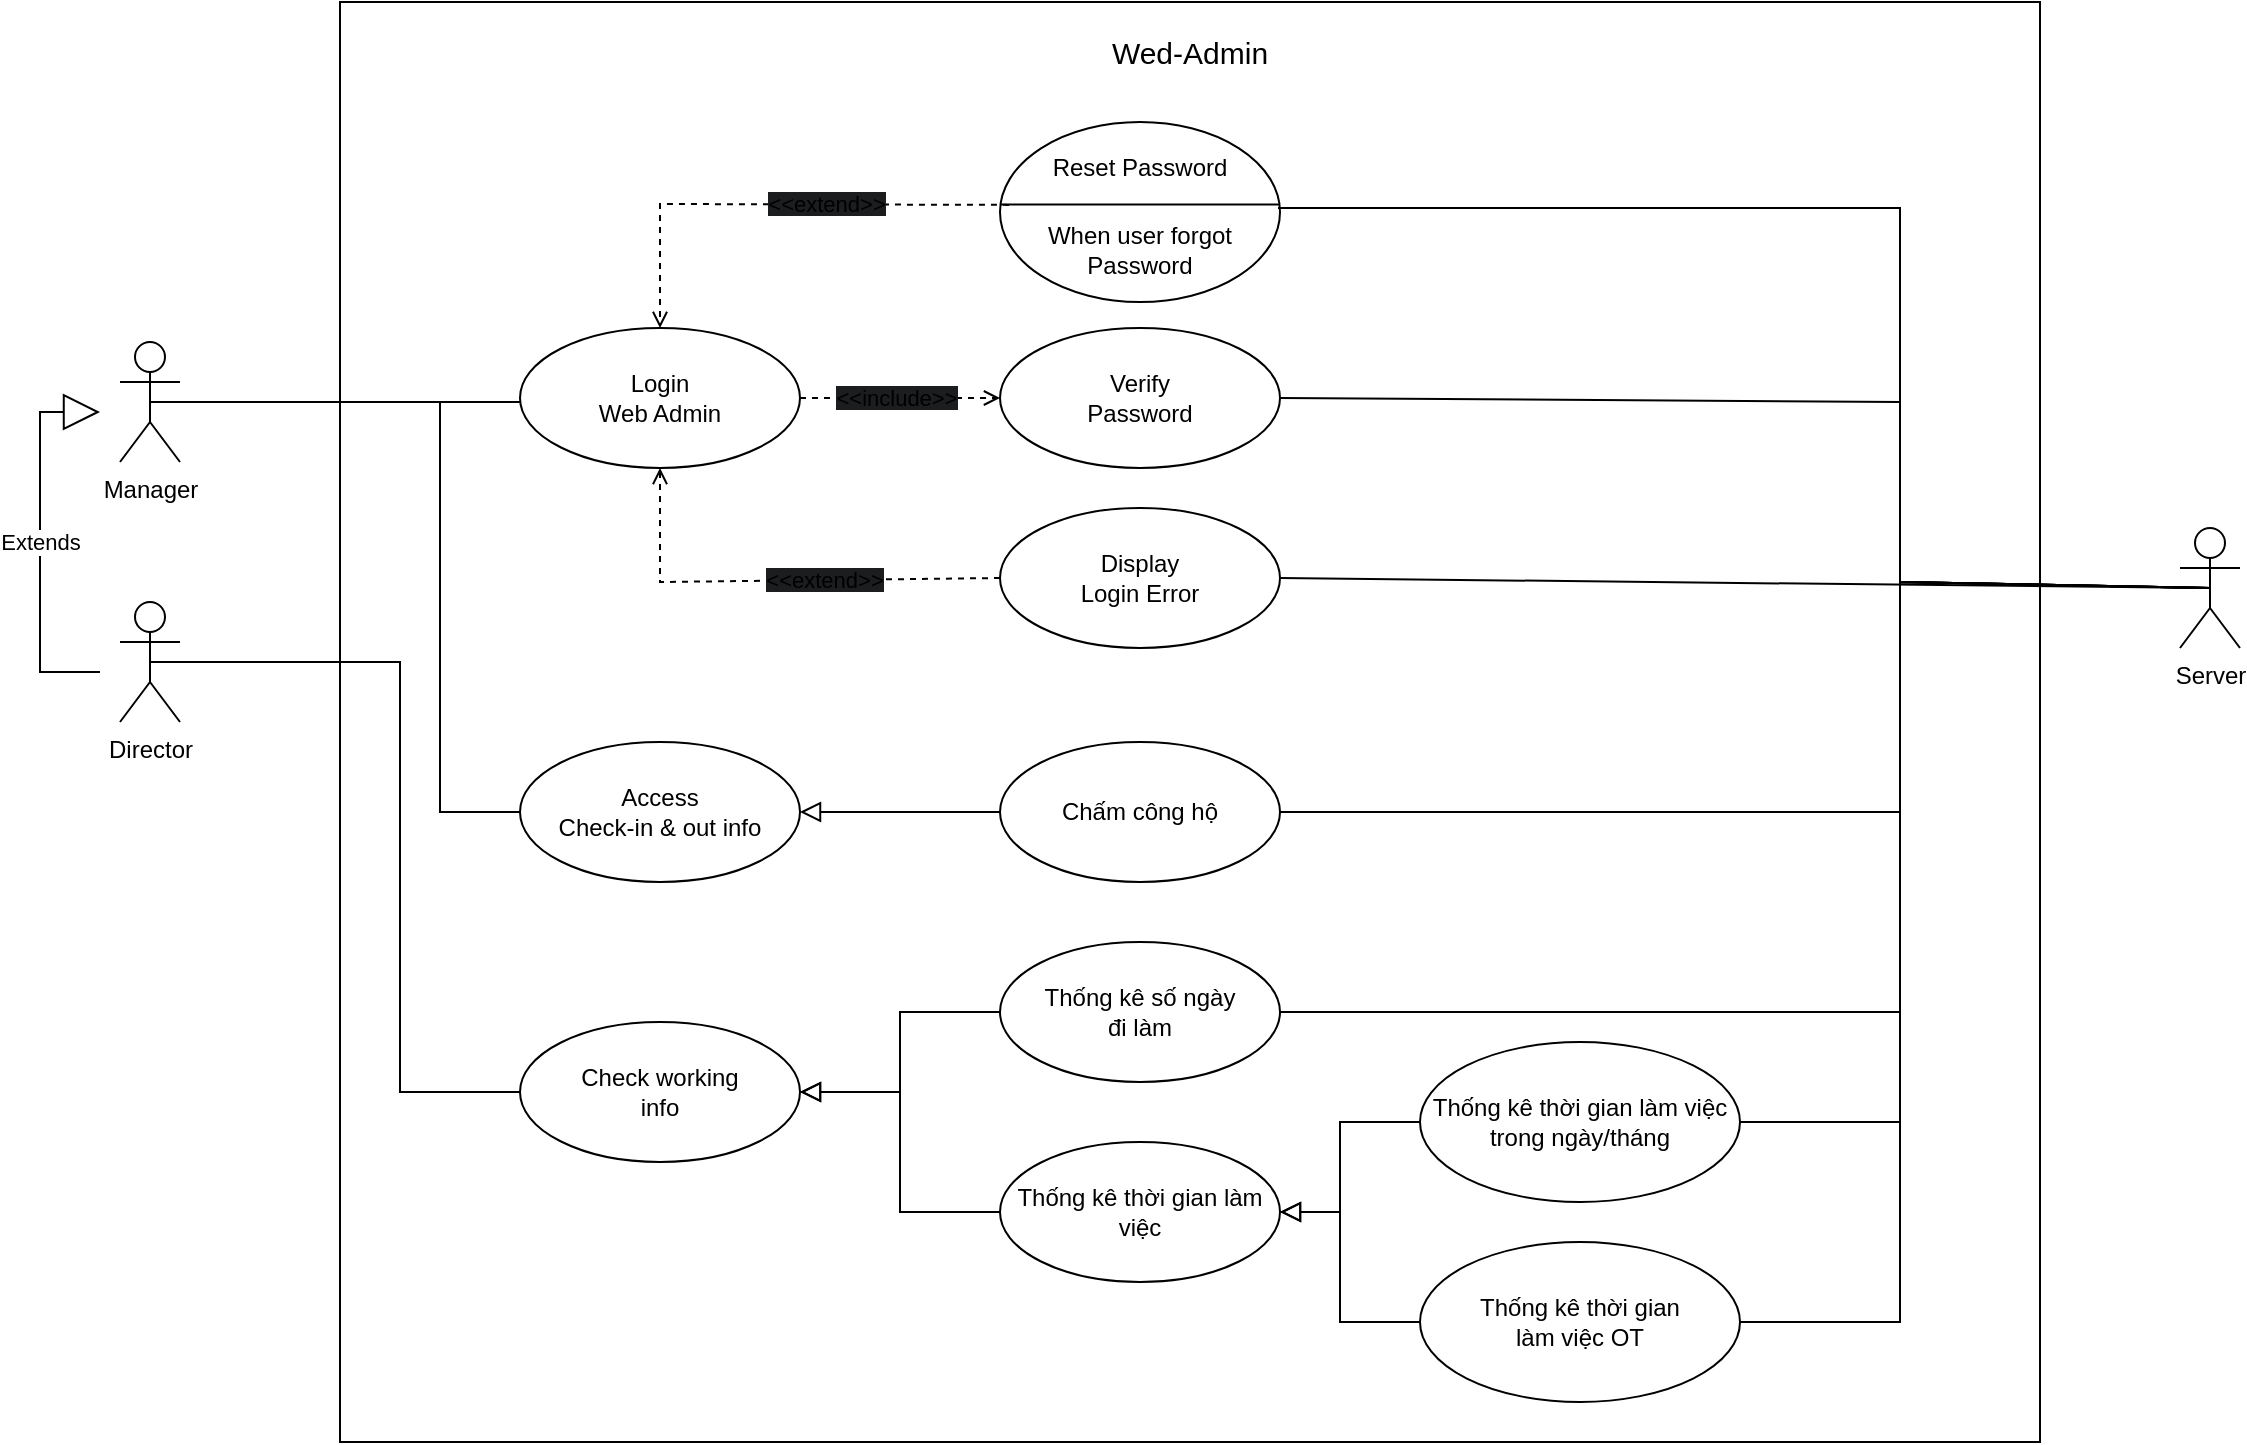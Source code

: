 <mxfile version="24.0.4" type="device">
  <diagram name="Page-1" id="IanqD3_SmkWAgVqywX5I">
    <mxGraphModel dx="1434" dy="844" grid="1" gridSize="10" guides="1" tooltips="1" connect="1" arrows="1" fold="1" page="1" pageScale="1" pageWidth="850" pageHeight="1100" math="0" shadow="0">
      <root>
        <mxCell id="0" />
        <mxCell id="1" parent="0" />
        <mxCell id="yv3YER2kZeWKxO0u5Ajh-1" value="" style="rounded=0;whiteSpace=wrap;html=1;" parent="1" vertex="1">
          <mxGeometry x="360" y="160" width="850" height="720" as="geometry" />
        </mxCell>
        <mxCell id="yv3YER2kZeWKxO0u5Ajh-5" value="Access&lt;br&gt;Check-in &amp;amp; out info" style="ellipse;whiteSpace=wrap;html=1;" parent="1" vertex="1">
          <mxGeometry x="450" y="530" width="140" height="70" as="geometry" />
        </mxCell>
        <mxCell id="yv3YER2kZeWKxO0u5Ajh-6" value="Chấm công hộ" style="ellipse;whiteSpace=wrap;html=1;" parent="1" vertex="1">
          <mxGeometry x="690" y="530" width="140" height="70" as="geometry" />
        </mxCell>
        <mxCell id="yv3YER2kZeWKxO0u5Ajh-8" value="Login&lt;br&gt;Web Admin" style="ellipse;whiteSpace=wrap;html=1;" parent="1" vertex="1">
          <mxGeometry x="450" y="323" width="140" height="70" as="geometry" />
        </mxCell>
        <mxCell id="yv3YER2kZeWKxO0u5Ajh-9" value="Thống kê số ngày&lt;br&gt;đi làm" style="ellipse;whiteSpace=wrap;html=1;" parent="1" vertex="1">
          <mxGeometry x="690" y="630" width="140" height="70" as="geometry" />
        </mxCell>
        <mxCell id="yv3YER2kZeWKxO0u5Ajh-12" value="Thống kê thời gian làm việc" style="ellipse;whiteSpace=wrap;html=1;" parent="1" vertex="1">
          <mxGeometry x="690" y="730" width="140" height="70" as="geometry" />
        </mxCell>
        <mxCell id="yv3YER2kZeWKxO0u5Ajh-13" value="Thống kê thời gian làm việc trong ngày/tháng" style="ellipse;whiteSpace=wrap;html=1;" parent="1" vertex="1">
          <mxGeometry x="900" y="680" width="160" height="80" as="geometry" />
        </mxCell>
        <mxCell id="yv3YER2kZeWKxO0u5Ajh-14" value="Thống kê thời gian &lt;br&gt;làm việc OT" style="ellipse;whiteSpace=wrap;html=1;" parent="1" vertex="1">
          <mxGeometry x="900" y="780" width="160" height="80" as="geometry" />
        </mxCell>
        <mxCell id="yv3YER2kZeWKxO0u5Ajh-15" value="Director" style="shape=umlActor;verticalLabelPosition=bottom;verticalAlign=top;html=1;" parent="1" vertex="1">
          <mxGeometry x="250" y="460" width="30" height="60" as="geometry" />
        </mxCell>
        <mxCell id="yv3YER2kZeWKxO0u5Ajh-16" value="Manager" style="shape=umlActor;verticalLabelPosition=bottom;verticalAlign=top;html=1;" parent="1" vertex="1">
          <mxGeometry x="250" y="330" width="30" height="60" as="geometry" />
        </mxCell>
        <mxCell id="yv3YER2kZeWKxO0u5Ajh-17" value="Extends" style="endArrow=block;endSize=16;endFill=0;html=1;rounded=0;" parent="1" edge="1">
          <mxGeometry width="160" relative="1" as="geometry">
            <mxPoint x="240" y="495" as="sourcePoint" />
            <mxPoint x="240" y="365" as="targetPoint" />
            <Array as="points">
              <mxPoint x="210" y="495" />
              <mxPoint x="210" y="365" />
            </Array>
          </mxGeometry>
        </mxCell>
        <mxCell id="jf_73KVDMbPNfhMUJd2Z-1" value="&lt;font style=&quot;font-size: 15px;&quot;&gt;Wed-Admin&lt;/font&gt;" style="text;html=1;align=center;verticalAlign=middle;whiteSpace=wrap;rounded=0;" parent="1" vertex="1">
          <mxGeometry x="360" y="170" width="850" height="30" as="geometry" />
        </mxCell>
        <mxCell id="mL-ZsuXqydMdlebYDIuF-1" value="Server" style="shape=umlActor;verticalLabelPosition=bottom;verticalAlign=top;html=1;" vertex="1" parent="1">
          <mxGeometry x="1280" y="423" width="30" height="60" as="geometry" />
        </mxCell>
        <mxCell id="mL-ZsuXqydMdlebYDIuF-2" value="Verify&lt;br&gt;Password" style="ellipse;whiteSpace=wrap;html=1;" vertex="1" parent="1">
          <mxGeometry x="690" y="323" width="140" height="70" as="geometry" />
        </mxCell>
        <mxCell id="mL-ZsuXqydMdlebYDIuF-3" value="Display&lt;br&gt;Login Error" style="ellipse;whiteSpace=wrap;html=1;" vertex="1" parent="1">
          <mxGeometry x="690" y="413" width="140" height="70" as="geometry" />
        </mxCell>
        <mxCell id="mL-ZsuXqydMdlebYDIuF-4" value="" style="shape=ellipse;container=1;horizontal=1;horizontalStack=0;resizeParent=1;resizeParentMax=0;resizeLast=0;html=1;dashed=0;collapsible=0;" vertex="1" parent="1">
          <mxGeometry x="690" y="220" width="140" height="90" as="geometry" />
        </mxCell>
        <mxCell id="mL-ZsuXqydMdlebYDIuF-5" value="Reset Password" style="html=1;strokeColor=none;fillColor=none;align=center;verticalAlign=middle;rotatable=0;whiteSpace=wrap;" vertex="1" parent="mL-ZsuXqydMdlebYDIuF-4">
          <mxGeometry y="7.5" width="140" height="30" as="geometry" />
        </mxCell>
        <mxCell id="mL-ZsuXqydMdlebYDIuF-6" value="" style="line;strokeWidth=1;fillColor=none;rotatable=0;labelPosition=right;points=[];portConstraint=eastwest;dashed=0;resizeWidth=1;" vertex="1" parent="mL-ZsuXqydMdlebYDIuF-4">
          <mxGeometry y="37.5" width="140" height="7.5" as="geometry" />
        </mxCell>
        <mxCell id="mL-ZsuXqydMdlebYDIuF-7" value="When user forgot&lt;br&gt;Password" style="text;html=1;align=center;verticalAlign=middle;rotatable=0;fillColor=none;strokeColor=none;whiteSpace=wrap;" vertex="1" parent="mL-ZsuXqydMdlebYDIuF-4">
          <mxGeometry y="45" width="140" height="37.5" as="geometry" />
        </mxCell>
        <mxCell id="mL-ZsuXqydMdlebYDIuF-9" value="" style="html=1;verticalAlign=bottom;labelBackgroundColor=none;endArrow=open;endFill=0;dashed=1;rounded=0;entryX=0.5;entryY=0;entryDx=0;entryDy=0;exitX=0.032;exitY=0.526;exitDx=0;exitDy=0;exitPerimeter=0;" edge="1" parent="1" source="mL-ZsuXqydMdlebYDIuF-6" target="yv3YER2kZeWKxO0u5Ajh-8">
          <mxGeometry width="160" relative="1" as="geometry">
            <mxPoint x="710" y="430" as="sourcePoint" />
            <mxPoint x="870" y="430" as="targetPoint" />
            <Array as="points">
              <mxPoint x="520" y="261" />
            </Array>
          </mxGeometry>
        </mxCell>
        <mxCell id="mL-ZsuXqydMdlebYDIuF-12" value="&lt;span style=&quot;background-color: rgb(27, 29, 30);&quot;&gt;&amp;lt;&amp;lt;extend&amp;gt;&amp;gt;&lt;/span&gt;" style="edgeLabel;html=1;align=center;verticalAlign=middle;resizable=0;points=[];" vertex="1" connectable="0" parent="mL-ZsuXqydMdlebYDIuF-9">
          <mxGeometry x="-0.312" y="1" relative="1" as="geometry">
            <mxPoint x="-10" y="-1" as="offset" />
          </mxGeometry>
        </mxCell>
        <mxCell id="mL-ZsuXqydMdlebYDIuF-10" value="" style="html=1;verticalAlign=bottom;labelBackgroundColor=none;endArrow=open;endFill=0;dashed=1;rounded=0;exitX=0;exitY=0.5;exitDx=0;exitDy=0;entryX=0.5;entryY=1;entryDx=0;entryDy=0;" edge="1" parent="1" source="mL-ZsuXqydMdlebYDIuF-3" target="yv3YER2kZeWKxO0u5Ajh-8">
          <mxGeometry x="-0.22" y="2" width="160" relative="1" as="geometry">
            <mxPoint x="710" y="430" as="sourcePoint" />
            <mxPoint x="870" y="430" as="targetPoint" />
            <Array as="points">
              <mxPoint x="520" y="450" />
            </Array>
            <mxPoint as="offset" />
          </mxGeometry>
        </mxCell>
        <mxCell id="mL-ZsuXqydMdlebYDIuF-11" value="&lt;span style=&quot;background-color: rgb(27, 29, 30);&quot;&gt;&amp;lt;&amp;lt;extend&amp;gt;&amp;gt;&lt;/span&gt;" style="edgeLabel;html=1;align=center;verticalAlign=middle;resizable=0;points=[];" vertex="1" connectable="0" parent="mL-ZsuXqydMdlebYDIuF-10">
          <mxGeometry x="-0.229" y="2" relative="1" as="geometry">
            <mxPoint x="-1" y="-2" as="offset" />
          </mxGeometry>
        </mxCell>
        <mxCell id="mL-ZsuXqydMdlebYDIuF-13" value="" style="html=1;verticalAlign=bottom;labelBackgroundColor=none;endArrow=open;endFill=0;dashed=1;rounded=0;exitX=1;exitY=0.5;exitDx=0;exitDy=0;entryX=0;entryY=0.5;entryDx=0;entryDy=0;" edge="1" parent="1" source="yv3YER2kZeWKxO0u5Ajh-8" target="mL-ZsuXqydMdlebYDIuF-2">
          <mxGeometry width="160" relative="1" as="geometry">
            <mxPoint x="660" y="380" as="sourcePoint" />
            <mxPoint x="820" y="380" as="targetPoint" />
          </mxGeometry>
        </mxCell>
        <mxCell id="mL-ZsuXqydMdlebYDIuF-14" value="&lt;span style=&quot;background-color: rgb(27, 29, 30);&quot;&gt;&amp;lt;&amp;lt;include&amp;gt;&amp;gt;&lt;/span&gt;" style="edgeLabel;html=1;align=center;verticalAlign=middle;resizable=0;points=[];" vertex="1" connectable="0" parent="mL-ZsuXqydMdlebYDIuF-13">
          <mxGeometry x="-0.039" relative="1" as="geometry">
            <mxPoint as="offset" />
          </mxGeometry>
        </mxCell>
        <mxCell id="mL-ZsuXqydMdlebYDIuF-16" value="" style="endArrow=none;html=1;rounded=0;exitX=0.5;exitY=0.5;exitDx=0;exitDy=0;exitPerimeter=0;" edge="1" parent="1" source="yv3YER2kZeWKxO0u5Ajh-16">
          <mxGeometry width="50" height="50" relative="1" as="geometry">
            <mxPoint x="760" y="590" as="sourcePoint" />
            <mxPoint x="450" y="360" as="targetPoint" />
          </mxGeometry>
        </mxCell>
        <mxCell id="mL-ZsuXqydMdlebYDIuF-17" value="" style="endArrow=none;html=1;rounded=0;exitX=0.5;exitY=0.5;exitDx=0;exitDy=0;exitPerimeter=0;entryX=0;entryY=0.5;entryDx=0;entryDy=0;" edge="1" parent="1" source="yv3YER2kZeWKxO0u5Ajh-16" target="yv3YER2kZeWKxO0u5Ajh-5">
          <mxGeometry width="50" height="50" relative="1" as="geometry">
            <mxPoint x="275" y="370" as="sourcePoint" />
            <mxPoint x="460" y="368" as="targetPoint" />
            <Array as="points">
              <mxPoint x="410" y="360" />
              <mxPoint x="410" y="565" />
            </Array>
          </mxGeometry>
        </mxCell>
        <mxCell id="mL-ZsuXqydMdlebYDIuF-18" value="" style="endArrow=none;html=1;rounded=0;exitX=0.993;exitY=0.733;exitDx=0;exitDy=0;exitPerimeter=0;entryX=0.5;entryY=0.5;entryDx=0;entryDy=0;entryPerimeter=0;" edge="1" parent="1" source="mL-ZsuXqydMdlebYDIuF-6" target="mL-ZsuXqydMdlebYDIuF-1">
          <mxGeometry width="50" height="50" relative="1" as="geometry">
            <mxPoint x="955" y="360" as="sourcePoint" />
            <mxPoint x="1005" y="310" as="targetPoint" />
            <Array as="points">
              <mxPoint x="1140" y="263" />
              <mxPoint x="1140" y="450" />
            </Array>
          </mxGeometry>
        </mxCell>
        <mxCell id="mL-ZsuXqydMdlebYDIuF-19" value="" style="endArrow=none;html=1;rounded=0;exitX=1;exitY=0.5;exitDx=0;exitDy=0;entryX=0.5;entryY=0.5;entryDx=0;entryDy=0;entryPerimeter=0;" edge="1" parent="1" source="mL-ZsuXqydMdlebYDIuF-2" target="mL-ZsuXqydMdlebYDIuF-1">
          <mxGeometry width="50" height="50" relative="1" as="geometry">
            <mxPoint x="780" y="370" as="sourcePoint" />
            <mxPoint x="830" y="320" as="targetPoint" />
            <Array as="points">
              <mxPoint x="1140" y="360" />
              <mxPoint x="1140" y="450" />
            </Array>
          </mxGeometry>
        </mxCell>
        <mxCell id="mL-ZsuXqydMdlebYDIuF-20" value="" style="endArrow=none;html=1;rounded=0;exitX=1;exitY=0.5;exitDx=0;exitDy=0;entryX=0.5;entryY=0.5;entryDx=0;entryDy=0;entryPerimeter=0;" edge="1" parent="1" source="mL-ZsuXqydMdlebYDIuF-3" target="mL-ZsuXqydMdlebYDIuF-1">
          <mxGeometry width="50" height="50" relative="1" as="geometry">
            <mxPoint x="780" y="370" as="sourcePoint" />
            <mxPoint x="830" y="320" as="targetPoint" />
          </mxGeometry>
        </mxCell>
        <mxCell id="mL-ZsuXqydMdlebYDIuF-21" value="" style="endArrow=block;html=1;rounded=0;align=center;verticalAlign=bottom;endFill=0;labelBackgroundColor=none;endSize=8;entryX=1;entryY=0.5;entryDx=0;entryDy=0;exitX=0;exitY=0.5;exitDx=0;exitDy=0;" edge="1" parent="1" source="yv3YER2kZeWKxO0u5Ajh-12" target="mL-ZsuXqydMdlebYDIuF-31">
          <mxGeometry relative="1" as="geometry">
            <mxPoint x="90" y="650" as="sourcePoint" />
            <mxPoint x="260" y="650" as="targetPoint" />
            <Array as="points">
              <mxPoint x="640" y="765" />
              <mxPoint x="640" y="705" />
            </Array>
          </mxGeometry>
        </mxCell>
        <mxCell id="mL-ZsuXqydMdlebYDIuF-23" value="" style="endArrow=block;html=1;rounded=0;align=center;verticalAlign=bottom;endFill=0;labelBackgroundColor=none;endSize=8;entryX=1;entryY=0.5;entryDx=0;entryDy=0;exitX=0;exitY=0.5;exitDx=0;exitDy=0;" edge="1" parent="1" source="yv3YER2kZeWKxO0u5Ajh-9" target="mL-ZsuXqydMdlebYDIuF-31">
          <mxGeometry relative="1" as="geometry">
            <mxPoint x="100" y="660" as="sourcePoint" />
            <mxPoint x="270" y="660" as="targetPoint" />
            <Array as="points">
              <mxPoint x="640" y="665" />
              <mxPoint x="640" y="705" />
            </Array>
          </mxGeometry>
        </mxCell>
        <mxCell id="mL-ZsuXqydMdlebYDIuF-24" value="" style="endArrow=block;html=1;rounded=0;align=center;verticalAlign=bottom;endFill=0;labelBackgroundColor=none;endSize=8;entryX=1;entryY=0.5;entryDx=0;entryDy=0;exitX=0;exitY=0.5;exitDx=0;exitDy=0;" edge="1" parent="1" source="yv3YER2kZeWKxO0u5Ajh-6" target="yv3YER2kZeWKxO0u5Ajh-5">
          <mxGeometry relative="1" as="geometry">
            <mxPoint x="435" y="640" as="sourcePoint" />
            <mxPoint x="605" y="640" as="targetPoint" />
          </mxGeometry>
        </mxCell>
        <mxCell id="mL-ZsuXqydMdlebYDIuF-25" value="" style="endArrow=block;html=1;rounded=0;align=center;verticalAlign=bottom;endFill=0;labelBackgroundColor=none;endSize=8;entryX=1;entryY=0.5;entryDx=0;entryDy=0;exitX=0;exitY=0.5;exitDx=0;exitDy=0;" edge="1" parent="1" source="yv3YER2kZeWKxO0u5Ajh-13" target="yv3YER2kZeWKxO0u5Ajh-12">
          <mxGeometry relative="1" as="geometry">
            <mxPoint x="660" y="865" as="sourcePoint" />
            <mxPoint x="560" y="665" as="targetPoint" />
            <Array as="points">
              <mxPoint x="860" y="720" />
              <mxPoint x="860" y="765" />
            </Array>
          </mxGeometry>
        </mxCell>
        <mxCell id="mL-ZsuXqydMdlebYDIuF-26" value="" style="endArrow=block;html=1;rounded=0;align=center;verticalAlign=bottom;endFill=0;labelBackgroundColor=none;endSize=8;entryX=1;entryY=0.5;entryDx=0;entryDy=0;exitX=0;exitY=0.5;exitDx=0;exitDy=0;" edge="1" parent="1" source="yv3YER2kZeWKxO0u5Ajh-14" target="yv3YER2kZeWKxO0u5Ajh-12">
          <mxGeometry relative="1" as="geometry">
            <mxPoint x="910" y="815" as="sourcePoint" />
            <mxPoint x="840" y="770" as="targetPoint" />
            <Array as="points">
              <mxPoint x="860" y="820" />
              <mxPoint x="860" y="765" />
            </Array>
          </mxGeometry>
        </mxCell>
        <mxCell id="mL-ZsuXqydMdlebYDIuF-27" value="" style="endArrow=none;html=1;rounded=0;exitX=1;exitY=0.5;exitDx=0;exitDy=0;entryX=0.5;entryY=0.5;entryDx=0;entryDy=0;entryPerimeter=0;" edge="1" parent="1" source="yv3YER2kZeWKxO0u5Ajh-6" target="mL-ZsuXqydMdlebYDIuF-1">
          <mxGeometry width="50" height="50" relative="1" as="geometry">
            <mxPoint x="840" y="458" as="sourcePoint" />
            <mxPoint x="1305" y="463" as="targetPoint" />
            <Array as="points">
              <mxPoint x="1140" y="565" />
              <mxPoint x="1140" y="450" />
            </Array>
          </mxGeometry>
        </mxCell>
        <mxCell id="mL-ZsuXqydMdlebYDIuF-28" value="" style="endArrow=none;html=1;rounded=0;exitX=1;exitY=0.5;exitDx=0;exitDy=0;entryX=0.5;entryY=0.5;entryDx=0;entryDy=0;entryPerimeter=0;" edge="1" parent="1" source="yv3YER2kZeWKxO0u5Ajh-9" target="mL-ZsuXqydMdlebYDIuF-1">
          <mxGeometry width="50" height="50" relative="1" as="geometry">
            <mxPoint x="840" y="575" as="sourcePoint" />
            <mxPoint x="1305" y="463" as="targetPoint" />
            <Array as="points">
              <mxPoint x="1140" y="665" />
              <mxPoint x="1140" y="450" />
            </Array>
          </mxGeometry>
        </mxCell>
        <mxCell id="mL-ZsuXqydMdlebYDIuF-29" value="" style="endArrow=none;html=1;rounded=0;exitX=1;exitY=0.5;exitDx=0;exitDy=0;entryX=0.5;entryY=0.5;entryDx=0;entryDy=0;entryPerimeter=0;" edge="1" parent="1" source="yv3YER2kZeWKxO0u5Ajh-13" target="mL-ZsuXqydMdlebYDIuF-1">
          <mxGeometry width="50" height="50" relative="1" as="geometry">
            <mxPoint x="850" y="585" as="sourcePoint" />
            <mxPoint x="1315" y="473" as="targetPoint" />
            <Array as="points">
              <mxPoint x="1140" y="720" />
              <mxPoint x="1140" y="450" />
            </Array>
          </mxGeometry>
        </mxCell>
        <mxCell id="mL-ZsuXqydMdlebYDIuF-30" value="" style="endArrow=none;html=1;rounded=0;exitX=1;exitY=0.5;exitDx=0;exitDy=0;" edge="1" parent="1" source="yv3YER2kZeWKxO0u5Ajh-14">
          <mxGeometry width="50" height="50" relative="1" as="geometry">
            <mxPoint x="860" y="595" as="sourcePoint" />
            <mxPoint x="1295" y="453" as="targetPoint" />
            <Array as="points">
              <mxPoint x="1140" y="820" />
              <mxPoint x="1140" y="450" />
            </Array>
          </mxGeometry>
        </mxCell>
        <mxCell id="mL-ZsuXqydMdlebYDIuF-31" value="Check working&lt;br&gt;info" style="ellipse;whiteSpace=wrap;html=1;" vertex="1" parent="1">
          <mxGeometry x="450" y="670" width="140" height="70" as="geometry" />
        </mxCell>
        <mxCell id="mL-ZsuXqydMdlebYDIuF-32" value="" style="endArrow=none;html=1;rounded=0;exitX=0.5;exitY=0.5;exitDx=0;exitDy=0;exitPerimeter=0;entryX=0;entryY=0.5;entryDx=0;entryDy=0;" edge="1" parent="1" source="yv3YER2kZeWKxO0u5Ajh-15" target="mL-ZsuXqydMdlebYDIuF-31">
          <mxGeometry width="50" height="50" relative="1" as="geometry">
            <mxPoint x="275" y="370" as="sourcePoint" />
            <mxPoint x="460" y="575" as="targetPoint" />
            <Array as="points">
              <mxPoint x="390" y="490" />
              <mxPoint x="390" y="705" />
            </Array>
          </mxGeometry>
        </mxCell>
      </root>
    </mxGraphModel>
  </diagram>
</mxfile>
